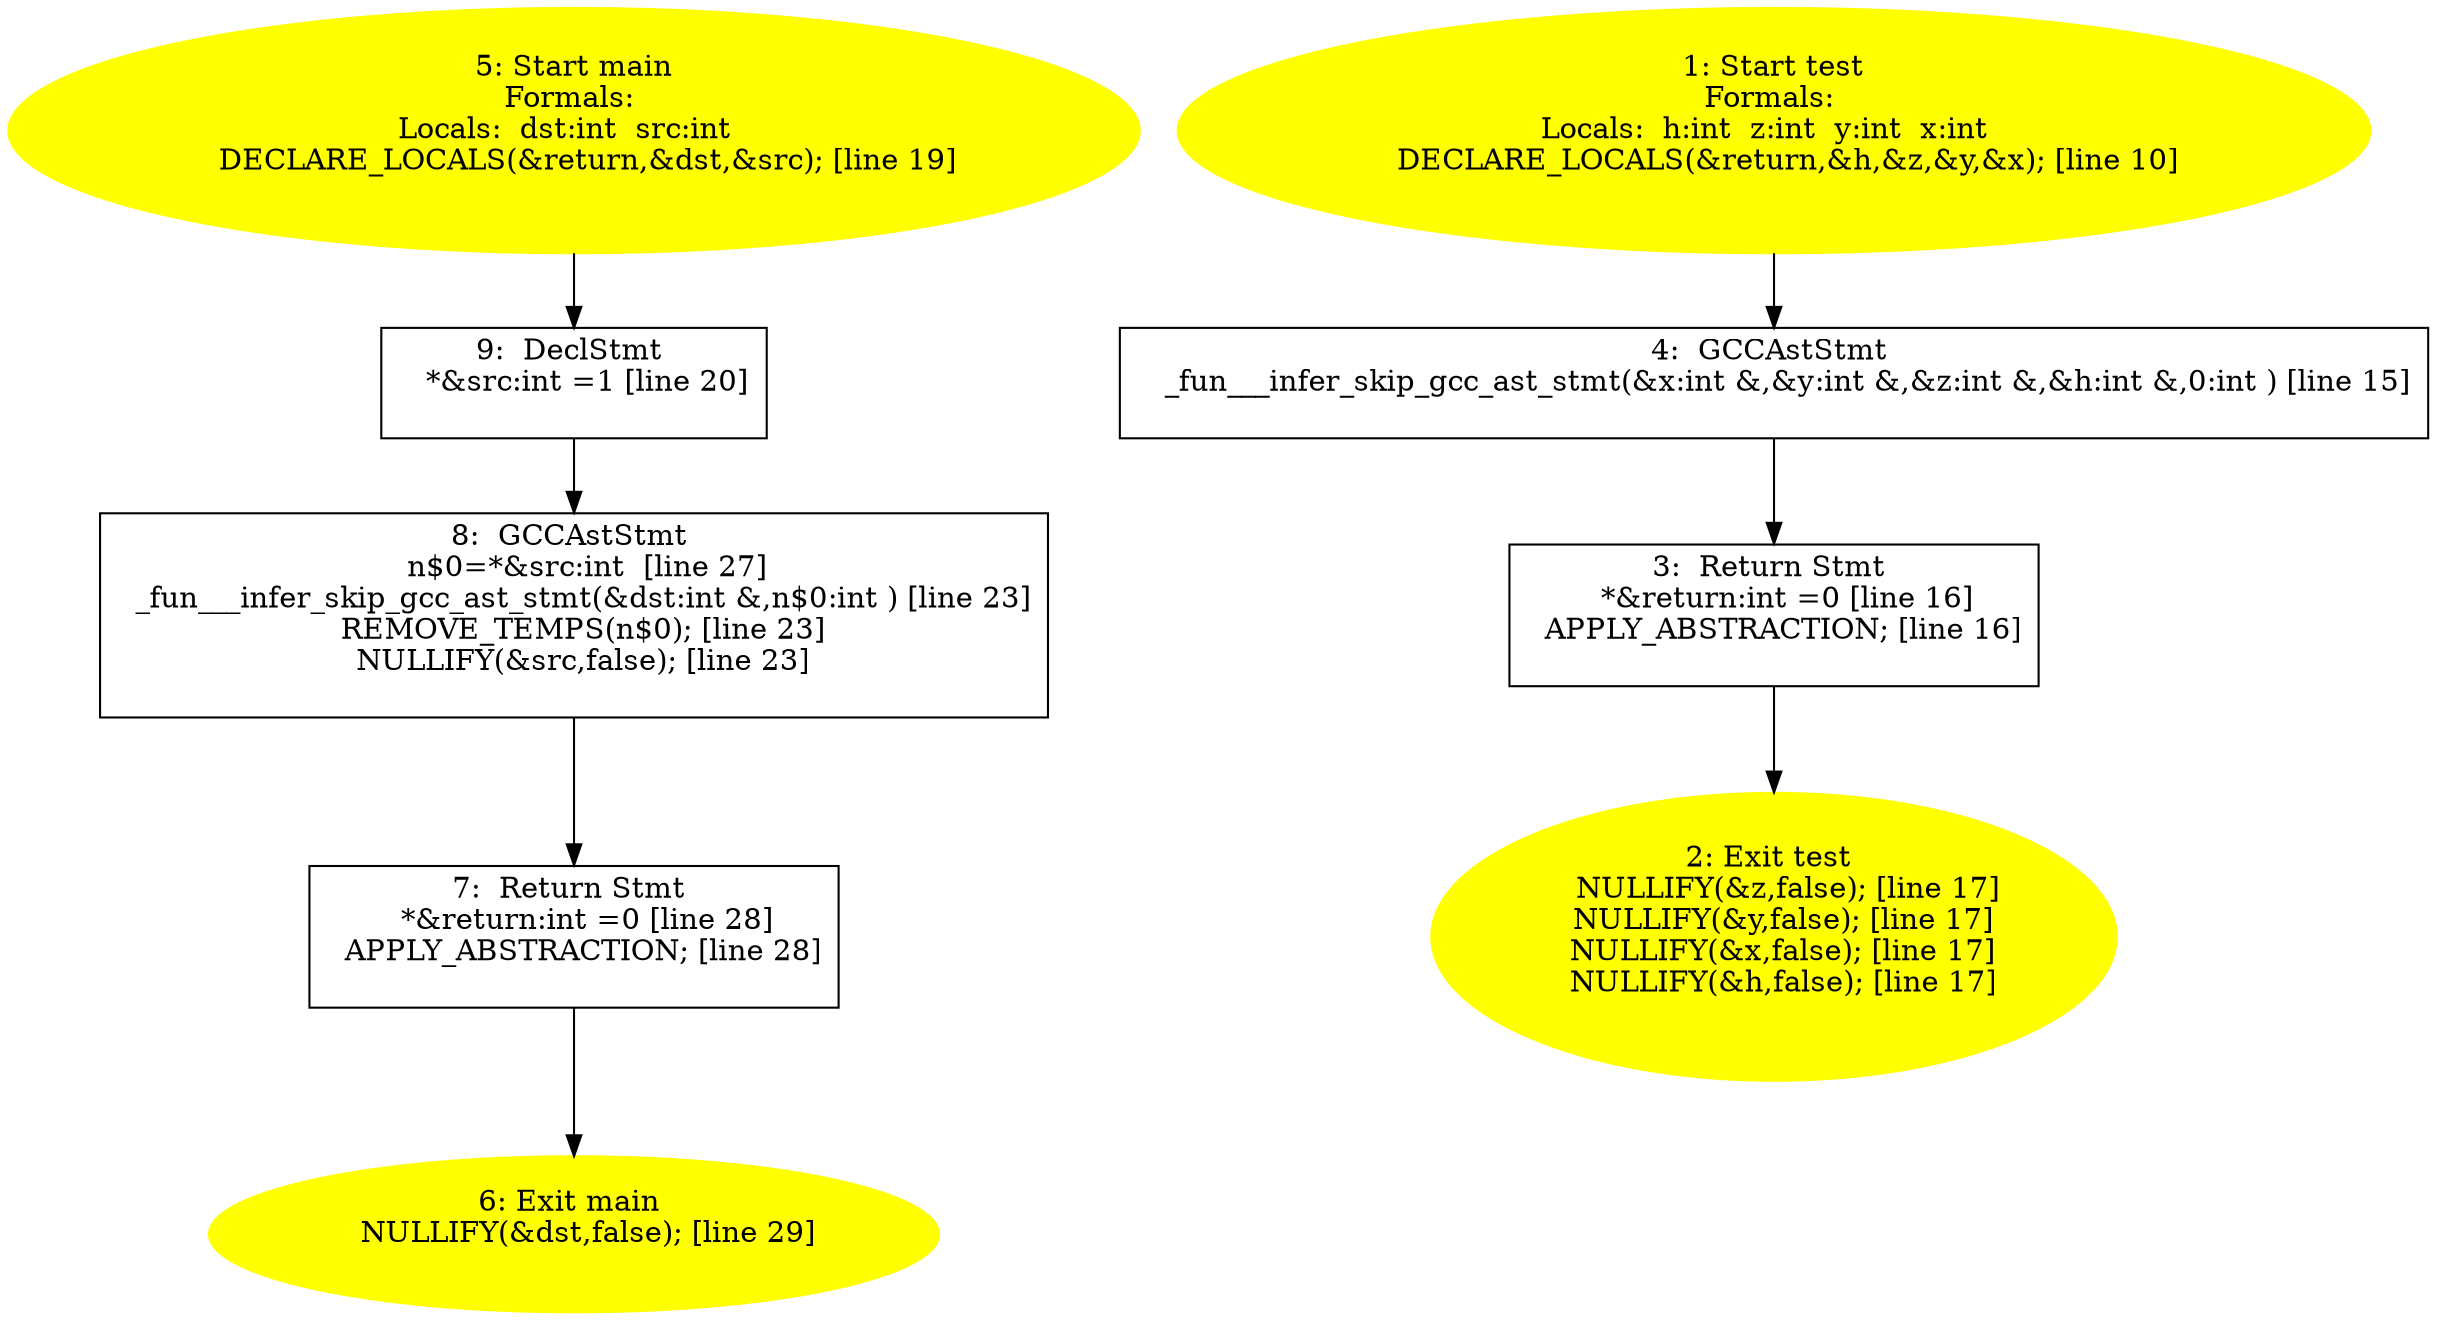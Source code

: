 digraph iCFG {
9 [label="9:  DeclStmt \n   *&src:int =1 [line 20]\n " shape="box"]
	

	 9 -> 8 ;
8 [label="8:  GCCAstStmt \n   n$0=*&src:int  [line 27]\n  _fun___infer_skip_gcc_ast_stmt(&dst:int &,n$0:int ) [line 23]\n  REMOVE_TEMPS(n$0); [line 23]\n  NULLIFY(&src,false); [line 23]\n " shape="box"]
	

	 8 -> 7 ;
7 [label="7:  Return Stmt \n   *&return:int =0 [line 28]\n  APPLY_ABSTRACTION; [line 28]\n " shape="box"]
	

	 7 -> 6 ;
6 [label="6: Exit main \n   NULLIFY(&dst,false); [line 29]\n " color=yellow style=filled]
	

5 [label="5: Start main\nFormals: \nLocals:  dst:int  src:int  \n   DECLARE_LOCALS(&return,&dst,&src); [line 19]\n " color=yellow style=filled]
	

	 5 -> 9 ;
4 [label="4:  GCCAstStmt \n   _fun___infer_skip_gcc_ast_stmt(&x:int &,&y:int &,&z:int &,&h:int &,0:int ) [line 15]\n " shape="box"]
	

	 4 -> 3 ;
3 [label="3:  Return Stmt \n   *&return:int =0 [line 16]\n  APPLY_ABSTRACTION; [line 16]\n " shape="box"]
	

	 3 -> 2 ;
2 [label="2: Exit test \n   NULLIFY(&z,false); [line 17]\n  NULLIFY(&y,false); [line 17]\n  NULLIFY(&x,false); [line 17]\n  NULLIFY(&h,false); [line 17]\n " color=yellow style=filled]
	

1 [label="1: Start test\nFormals: \nLocals:  h:int  z:int  y:int  x:int  \n   DECLARE_LOCALS(&return,&h,&z,&y,&x); [line 10]\n " color=yellow style=filled]
	

	 1 -> 4 ;
}
